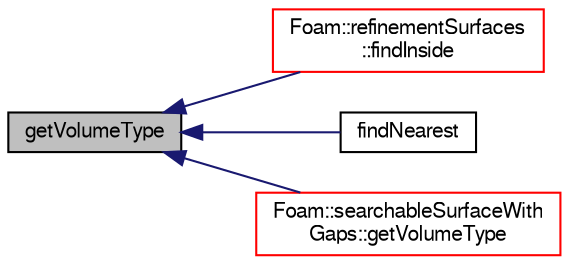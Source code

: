 digraph "getVolumeType"
{
  bgcolor="transparent";
  edge [fontname="FreeSans",fontsize="10",labelfontname="FreeSans",labelfontsize="10"];
  node [fontname="FreeSans",fontsize="10",shape=record];
  rankdir="LR";
  Node404 [label="getVolumeType",height=0.2,width=0.4,color="black", fillcolor="grey75", style="filled", fontcolor="black"];
  Node404 -> Node405 [dir="back",color="midnightblue",fontsize="10",style="solid",fontname="FreeSans"];
  Node405 [label="Foam::refinementSurfaces\l::findInside",height=0.2,width=0.4,color="red",URL="$a24686.html#a804dd002fc24ade569c6f6a063d3027e",tooltip="Detect if a point is &#39;inside&#39; (closed) surfaces. "];
  Node404 -> Node413 [dir="back",color="midnightblue",fontsize="10",style="solid",fontname="FreeSans"];
  Node413 [label="findNearest",height=0.2,width=0.4,color="black",URL="$a25234.html#aaf16e80d5f641264b56f3d199a8a4b6c",tooltip="Find the nearest locations for the supplied points to a. "];
  Node404 -> Node414 [dir="back",color="midnightblue",fontsize="10",style="solid",fontname="FreeSans"];
  Node414 [label="Foam::searchableSurfaceWith\lGaps::getVolumeType",height=0.2,width=0.4,color="red",URL="$a25254.html#a6179519b6e2ccdf07df4b13165fa7528",tooltip="Determine type (inside/outside/mixed) for point. unknown if. "];
}
